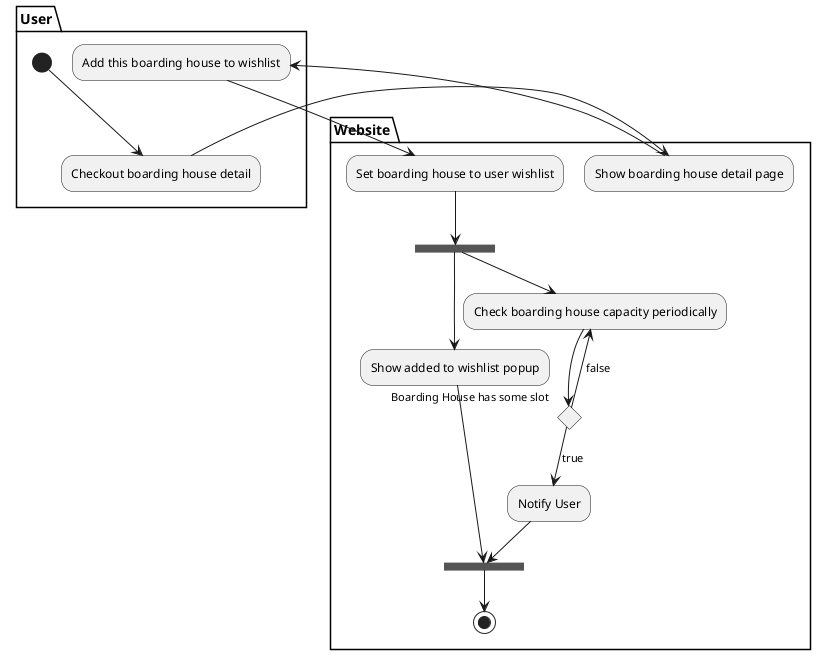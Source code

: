 @startuml

partition User {
    (*) --> "Checkout boarding house detail"
}

partition Website {
    "Checkout boarding house detail" --> "Show boarding house detail page"    
}

partition User {
    "Show boarding house detail page" --> "Add this boarding house to wishlist" 
}

partition Website {
    "Add this boarding house to wishlist" --> "Set boarding house to user wishlist"

    "Set boarding house to user wishlist" --> ===B1=== 
    --> "Show added to wishlist popup" 
    --> ===B2===

    ===B1=== --> "Check boarding house capacity periodically"
    if "Boarding House has some slot" then
    --> [true] "Notify User"
    --> ===B2===
    else
    --> [false] "Check boarding house capacity periodically"

    ===B2=== --> (*)
}

@enduml